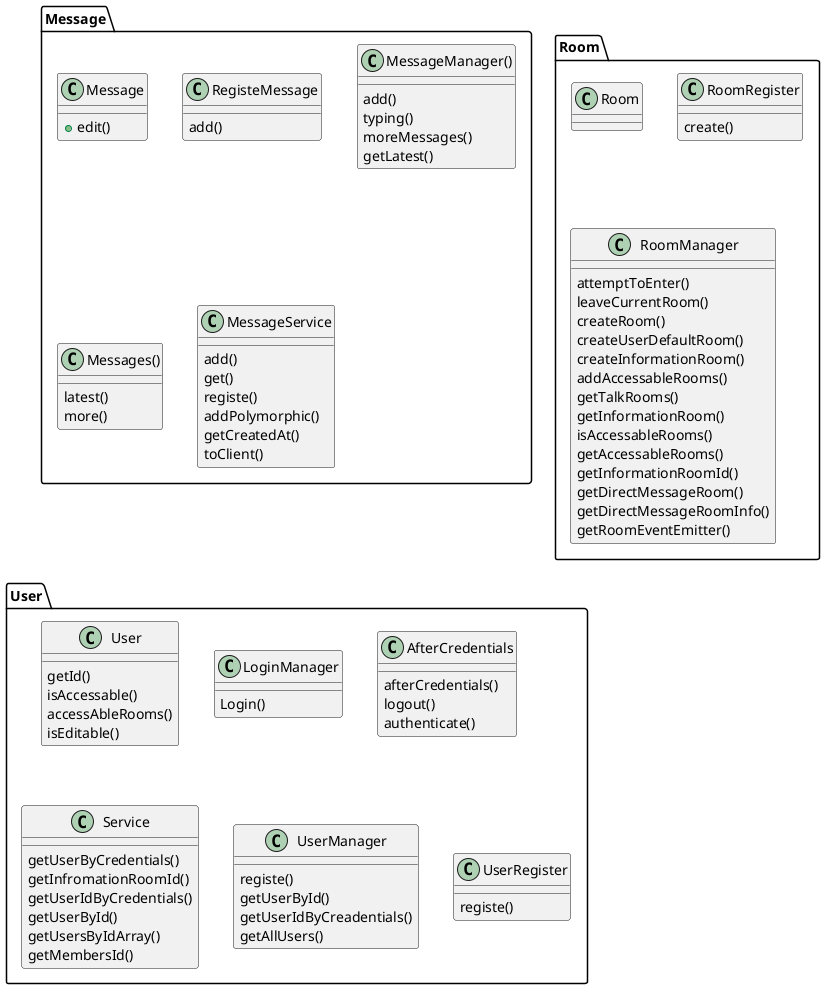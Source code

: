 @startuml
package Message{

    class Message{
        +edit()
    }

    class RegisteMessage{
        add()
    }

    class MessageManager(){
        add()
        typing()
        moreMessages()
        getLatest()
    }

    class Messages(){
        latest()
        more()        
    }

    class MessageService{
        add()
        get()
        registe()
        addPolymorphic()
        getCreatedAt()
        toClient()        
    }


}

package Room{

    class Room{}

    class RoomRegister{
        create()
    }

    class RoomManager{
        attemptToEnter()
        leaveCurrentRoom()
        createRoom()
        createUserDefaultRoom()
        createInformationRoom()
        addAccessableRooms()
        getTalkRooms()
        getInformationRoom()
        isAccessableRooms()
        getAccessableRooms()
        getInformationRoomId()
        getDirectMessageRoom()
        getDirectMessageRoomInfo()
        getRoomEventEmitter()
    }

}

package User{

    class User{
        getId()
        isAccessable()
        accessAbleRooms()
        isEditable()
    }

    class LoginManager{
        Login()
    }

    class AfterCredentials{
        afterCredentials()
        logout()
        authenticate()
    }

    class Service{
        getUserByCredentials()
        getInfromationRoomId()
        getUserIdByCredentials()
        getUserById()
        getUsersByIdArray()
        getMembersId()
    }

    class UserManager{
        registe()
        getUserById()
        getUserIdByCreadentials()
        getAllUsers()
    }

    class UserRegister{
        registe()
    }


}






@enduml
